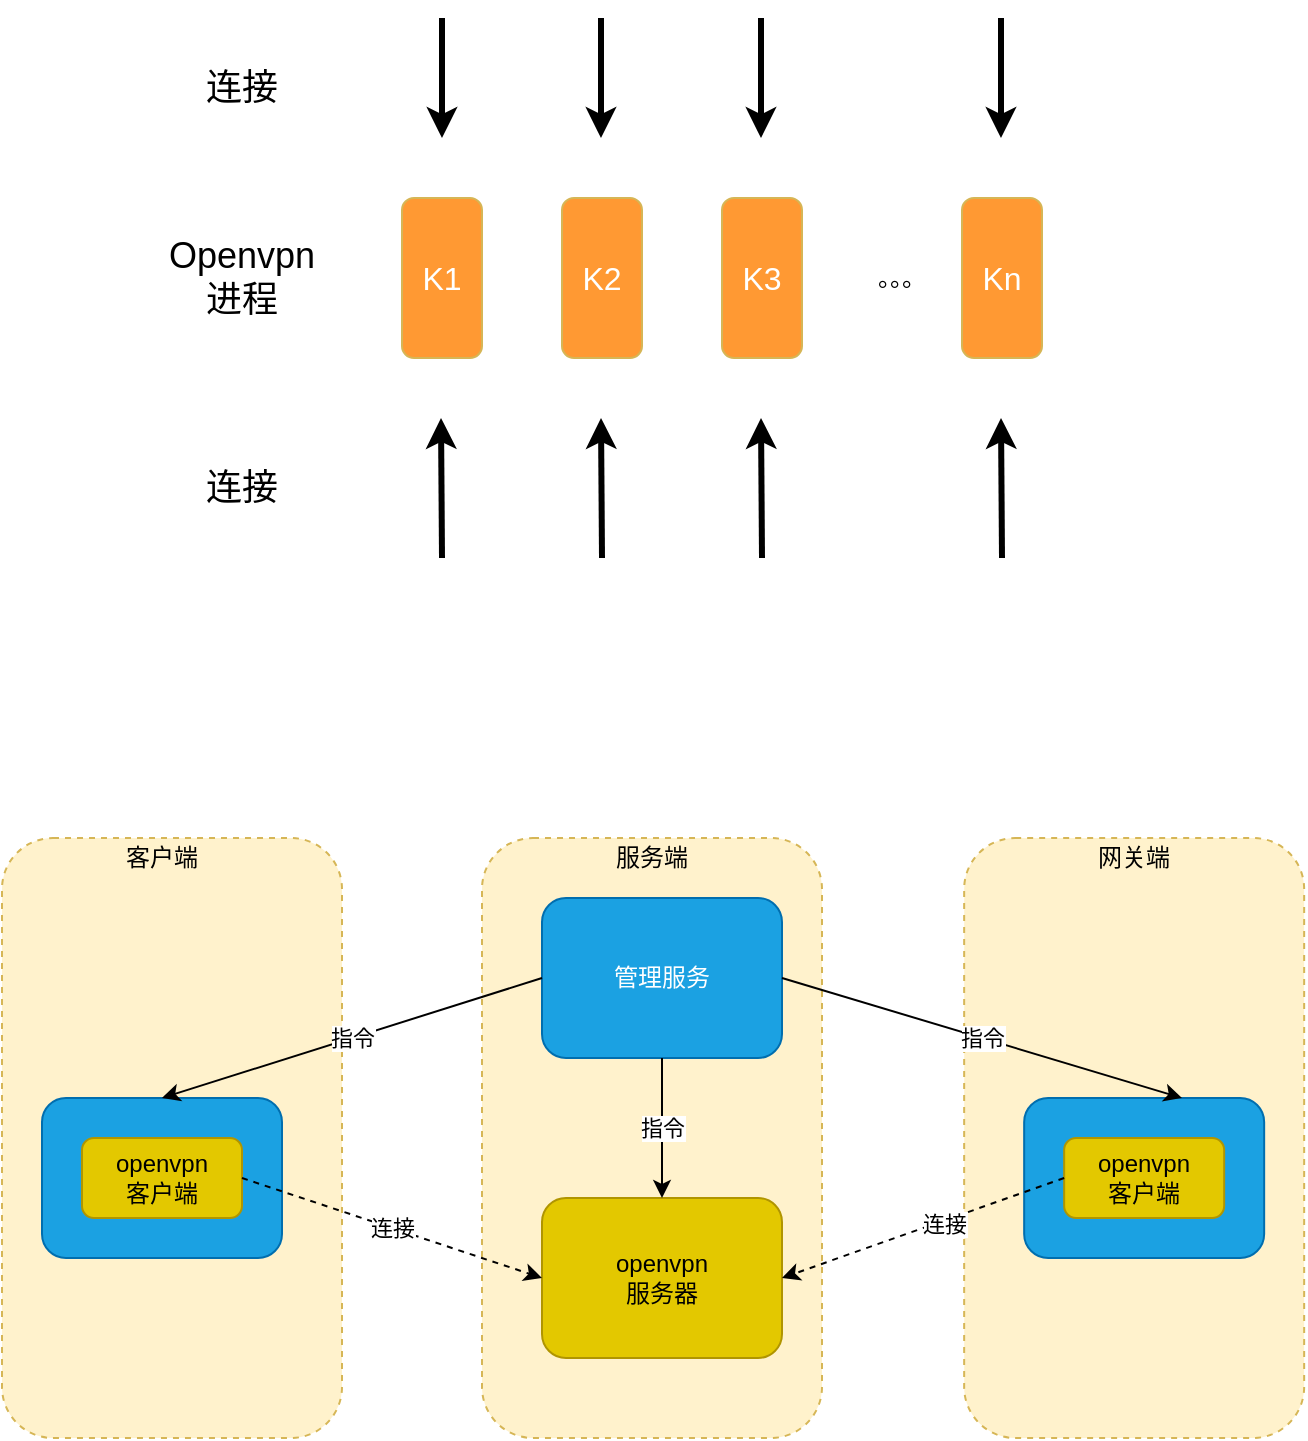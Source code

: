 <mxfile version="15.0.4" type="github">
  <diagram id="fSahD2rUQ293iNaQsKWA" name="Page-1">
    <mxGraphModel dx="1422" dy="762" grid="0" gridSize="10" guides="1" tooltips="1" connect="1" arrows="1" fold="1" page="1" pageScale="1" pageWidth="827" pageHeight="1169" math="0" shadow="0">
      <root>
        <mxCell id="0" />
        <mxCell id="1" parent="0" />
        <mxCell id="X5Kei8PSyGU6GzDg7MXw-37" value="" style="rounded=1;whiteSpace=wrap;html=1;fillColor=#fff2cc;dashed=1;strokeColor=#d6b656;" vertex="1" parent="1">
          <mxGeometry x="541.08" y="650" width="170" height="300" as="geometry" />
        </mxCell>
        <mxCell id="X5Kei8PSyGU6GzDg7MXw-36" value="" style="rounded=1;whiteSpace=wrap;html=1;fillColor=#fff2cc;dashed=1;strokeColor=#d6b656;" vertex="1" parent="1">
          <mxGeometry x="300" y="650" width="170" height="300" as="geometry" />
        </mxCell>
        <mxCell id="X5Kei8PSyGU6GzDg7MXw-35" value="" style="rounded=1;whiteSpace=wrap;html=1;fillColor=#fff2cc;dashed=1;strokeColor=#d6b656;" vertex="1" parent="1">
          <mxGeometry x="60" y="650" width="170" height="300" as="geometry" />
        </mxCell>
        <mxCell id="lbkuDqUNhTPsyOcLvbYf-4" value="&lt;font style=&quot;font-size: 16px&quot; color=&quot;#ffffff&quot;&gt;K1&lt;/font&gt;" style="rounded=1;whiteSpace=wrap;html=1;strokeColor=#d6b656;fillColor=#FF9933;" parent="1" vertex="1">
          <mxGeometry x="260" y="330" width="40" height="80" as="geometry" />
        </mxCell>
        <mxCell id="lbkuDqUNhTPsyOcLvbYf-9" value="&lt;font style=&quot;font-size: 16px&quot; color=&quot;#ffffff&quot;&gt;K2&lt;/font&gt;" style="rounded=1;whiteSpace=wrap;html=1;strokeColor=#d6b656;fillColor=#FF9933;" parent="1" vertex="1">
          <mxGeometry x="340" y="330" width="40" height="80" as="geometry" />
        </mxCell>
        <mxCell id="lbkuDqUNhTPsyOcLvbYf-10" value="&lt;font style=&quot;font-size: 16px&quot; color=&quot;#ffffff&quot;&gt;K3&lt;/font&gt;" style="rounded=1;whiteSpace=wrap;html=1;strokeColor=#d6b656;fillColor=#FF9933;" parent="1" vertex="1">
          <mxGeometry x="420" y="330" width="40" height="80" as="geometry" />
        </mxCell>
        <mxCell id="lbkuDqUNhTPsyOcLvbYf-11" value="。。。" style="text;html=1;strokeColor=none;fillColor=none;align=center;verticalAlign=middle;whiteSpace=wrap;rounded=0;" parent="1" vertex="1">
          <mxGeometry x="490" y="360" width="40" height="20" as="geometry" />
        </mxCell>
        <mxCell id="lbkuDqUNhTPsyOcLvbYf-12" value="&lt;font style=&quot;font-size: 16px&quot; color=&quot;#ffffff&quot;&gt;Kn&lt;/font&gt;" style="rounded=1;whiteSpace=wrap;html=1;strokeColor=#d6b656;fillColor=#FF9933;" parent="1" vertex="1">
          <mxGeometry x="540" y="330" width="40" height="80" as="geometry" />
        </mxCell>
        <mxCell id="lbkuDqUNhTPsyOcLvbYf-13" value="&lt;font style=&quot;font-size: 18px&quot;&gt;Openvpn&lt;br&gt;进程&lt;/font&gt;" style="text;html=1;strokeColor=none;fillColor=none;align=center;verticalAlign=middle;whiteSpace=wrap;rounded=0;" parent="1" vertex="1">
          <mxGeometry x="130" y="335" width="100" height="70" as="geometry" />
        </mxCell>
        <mxCell id="lbkuDqUNhTPsyOcLvbYf-14" value="" style="endArrow=classic;html=1;strokeWidth=3;" parent="1" edge="1">
          <mxGeometry width="50" height="50" relative="1" as="geometry">
            <mxPoint x="280" y="240" as="sourcePoint" />
            <mxPoint x="280" y="300" as="targetPoint" />
          </mxGeometry>
        </mxCell>
        <mxCell id="lbkuDqUNhTPsyOcLvbYf-21" value="&lt;span style=&quot;font-size: 18px&quot;&gt;连接&lt;/span&gt;" style="text;html=1;strokeColor=none;fillColor=none;align=center;verticalAlign=middle;whiteSpace=wrap;rounded=0;" parent="1" vertex="1">
          <mxGeometry x="130" y="240" width="100" height="70" as="geometry" />
        </mxCell>
        <mxCell id="lbkuDqUNhTPsyOcLvbYf-24" value="" style="endArrow=classic;html=1;strokeWidth=3;" parent="1" edge="1">
          <mxGeometry width="50" height="50" relative="1" as="geometry">
            <mxPoint x="439.5" y="240" as="sourcePoint" />
            <mxPoint x="439.5" y="300" as="targetPoint" />
          </mxGeometry>
        </mxCell>
        <mxCell id="lbkuDqUNhTPsyOcLvbYf-25" value="" style="endArrow=classic;html=1;strokeWidth=3;" parent="1" edge="1">
          <mxGeometry width="50" height="50" relative="1" as="geometry">
            <mxPoint x="559.5" y="240" as="sourcePoint" />
            <mxPoint x="559.5" y="300" as="targetPoint" />
          </mxGeometry>
        </mxCell>
        <mxCell id="lbkuDqUNhTPsyOcLvbYf-26" value="" style="endArrow=classic;html=1;strokeWidth=3;" parent="1" edge="1">
          <mxGeometry width="50" height="50" relative="1" as="geometry">
            <mxPoint x="359.5" y="240" as="sourcePoint" />
            <mxPoint x="359.5" y="300" as="targetPoint" />
          </mxGeometry>
        </mxCell>
        <mxCell id="lbkuDqUNhTPsyOcLvbYf-27" value="" style="endArrow=classic;html=1;strokeWidth=3;" parent="1" edge="1">
          <mxGeometry width="50" height="50" relative="1" as="geometry">
            <mxPoint x="360" y="510" as="sourcePoint" />
            <mxPoint x="359.5" y="440" as="targetPoint" />
          </mxGeometry>
        </mxCell>
        <mxCell id="lbkuDqUNhTPsyOcLvbYf-28" value="" style="endArrow=classic;html=1;strokeWidth=3;" parent="1" edge="1">
          <mxGeometry width="50" height="50" relative="1" as="geometry">
            <mxPoint x="280" y="510" as="sourcePoint" />
            <mxPoint x="279.5" y="440" as="targetPoint" />
          </mxGeometry>
        </mxCell>
        <mxCell id="lbkuDqUNhTPsyOcLvbYf-29" value="" style="endArrow=classic;html=1;strokeWidth=3;" parent="1" edge="1">
          <mxGeometry width="50" height="50" relative="1" as="geometry">
            <mxPoint x="440" y="510" as="sourcePoint" />
            <mxPoint x="439.5" y="440" as="targetPoint" />
          </mxGeometry>
        </mxCell>
        <mxCell id="lbkuDqUNhTPsyOcLvbYf-30" value="" style="endArrow=classic;html=1;strokeWidth=3;" parent="1" edge="1">
          <mxGeometry width="50" height="50" relative="1" as="geometry">
            <mxPoint x="560" y="510" as="sourcePoint" />
            <mxPoint x="559.5" y="440" as="targetPoint" />
          </mxGeometry>
        </mxCell>
        <mxCell id="lbkuDqUNhTPsyOcLvbYf-31" value="&lt;span style=&quot;font-size: 18px&quot;&gt;连接&lt;/span&gt;" style="text;html=1;strokeColor=none;fillColor=none;align=center;verticalAlign=middle;whiteSpace=wrap;rounded=0;" parent="1" vertex="1">
          <mxGeometry x="130" y="440" width="100" height="70" as="geometry" />
        </mxCell>
        <mxCell id="X5Kei8PSyGU6GzDg7MXw-6" value="" style="rounded=1;whiteSpace=wrap;html=1;fillColor=#1ba1e2;strokeColor=#006EAF;fontColor=#ffffff;" vertex="1" parent="1">
          <mxGeometry x="80" y="780" width="120" height="80" as="geometry" />
        </mxCell>
        <mxCell id="X5Kei8PSyGU6GzDg7MXw-7" value="openvpn&lt;br&gt;客户端" style="rounded=1;whiteSpace=wrap;html=1;fillColor=#e3c800;strokeColor=#B09500;fontColor=#000000;" vertex="1" parent="1">
          <mxGeometry x="100" y="800" width="80" height="40" as="geometry" />
        </mxCell>
        <mxCell id="X5Kei8PSyGU6GzDg7MXw-10" value="" style="rounded=1;whiteSpace=wrap;html=1;fillColor=#1ba1e2;strokeColor=#006EAF;fontColor=#ffffff;" vertex="1" parent="1">
          <mxGeometry x="571.08" y="780" width="120" height="80" as="geometry" />
        </mxCell>
        <mxCell id="X5Kei8PSyGU6GzDg7MXw-11" value="openvpn&lt;br&gt;客户端" style="rounded=1;whiteSpace=wrap;html=1;fillColor=#e3c800;strokeColor=#B09500;fontColor=#000000;" vertex="1" parent="1">
          <mxGeometry x="591.08" y="800" width="80" height="40" as="geometry" />
        </mxCell>
        <mxCell id="X5Kei8PSyGU6GzDg7MXw-16" value="管理服务" style="rounded=1;whiteSpace=wrap;html=1;fillColor=#1ba1e2;strokeColor=#006EAF;fontColor=#ffffff;" vertex="1" parent="1">
          <mxGeometry x="330" y="680" width="120" height="80" as="geometry" />
        </mxCell>
        <mxCell id="X5Kei8PSyGU6GzDg7MXw-17" value="openvpn&lt;br&gt;服务器" style="rounded=1;whiteSpace=wrap;html=1;fillColor=#e3c800;strokeColor=#B09500;fontColor=#000000;" vertex="1" parent="1">
          <mxGeometry x="330" y="830" width="120" height="80" as="geometry" />
        </mxCell>
        <mxCell id="X5Kei8PSyGU6GzDg7MXw-24" value="指令" style="endArrow=classic;html=1;strokeWidth=1;entryX=0.5;entryY=0;entryDx=0;entryDy=0;exitX=0;exitY=0.5;exitDx=0;exitDy=0;" edge="1" parent="1" source="X5Kei8PSyGU6GzDg7MXw-16" target="X5Kei8PSyGU6GzDg7MXw-6">
          <mxGeometry width="50" height="50" relative="1" as="geometry">
            <mxPoint x="230" y="720" as="sourcePoint" />
            <mxPoint x="280" y="670" as="targetPoint" />
          </mxGeometry>
        </mxCell>
        <mxCell id="X5Kei8PSyGU6GzDg7MXw-26" value="指令" style="endArrow=classic;html=1;strokeWidth=1;exitX=1;exitY=0.5;exitDx=0;exitDy=0;" edge="1" parent="1" source="X5Kei8PSyGU6GzDg7MXw-16">
          <mxGeometry width="50" height="50" relative="1" as="geometry">
            <mxPoint x="490" y="760" as="sourcePoint" />
            <mxPoint x="650" y="780" as="targetPoint" />
          </mxGeometry>
        </mxCell>
        <mxCell id="X5Kei8PSyGU6GzDg7MXw-27" value="指令" style="endArrow=classic;html=1;strokeWidth=1;exitX=0.5;exitY=1;exitDx=0;exitDy=0;" edge="1" parent="1" source="X5Kei8PSyGU6GzDg7MXw-16">
          <mxGeometry width="50" height="50" relative="1" as="geometry">
            <mxPoint x="240" y="1010" as="sourcePoint" />
            <mxPoint x="390" y="830" as="targetPoint" />
          </mxGeometry>
        </mxCell>
        <mxCell id="X5Kei8PSyGU6GzDg7MXw-38" value="连接" style="endArrow=classic;html=1;strokeWidth=1;entryX=0;entryY=0.5;entryDx=0;entryDy=0;exitX=1;exitY=0.5;exitDx=0;exitDy=0;dashed=1;" edge="1" parent="1" source="X5Kei8PSyGU6GzDg7MXw-7" target="X5Kei8PSyGU6GzDg7MXw-17">
          <mxGeometry width="50" height="50" relative="1" as="geometry">
            <mxPoint x="170" y="1070" as="sourcePoint" />
            <mxPoint x="220" y="1020" as="targetPoint" />
          </mxGeometry>
        </mxCell>
        <mxCell id="X5Kei8PSyGU6GzDg7MXw-39" value="" style="endArrow=classic;html=1;strokeWidth=1;entryX=1;entryY=0.5;entryDx=0;entryDy=0;exitX=0;exitY=0.5;exitDx=0;exitDy=0;dashed=1;" edge="1" parent="1" source="X5Kei8PSyGU6GzDg7MXw-11" target="X5Kei8PSyGU6GzDg7MXw-17">
          <mxGeometry width="50" height="50" relative="1" as="geometry">
            <mxPoint x="490" y="1050" as="sourcePoint" />
            <mxPoint x="540" y="1000" as="targetPoint" />
          </mxGeometry>
        </mxCell>
        <mxCell id="X5Kei8PSyGU6GzDg7MXw-40" value="连接" style="edgeLabel;html=1;align=center;verticalAlign=middle;resizable=0;points=[];" vertex="1" connectable="0" parent="X5Kei8PSyGU6GzDg7MXw-39">
          <mxGeometry x="-0.144" y="1" relative="1" as="geometry">
            <mxPoint as="offset" />
          </mxGeometry>
        </mxCell>
        <mxCell id="X5Kei8PSyGU6GzDg7MXw-41" value="客户端" style="text;html=1;strokeColor=none;fillColor=none;align=center;verticalAlign=middle;whiteSpace=wrap;rounded=0;dashed=1;" vertex="1" parent="1">
          <mxGeometry x="120" y="650" width="40" height="20" as="geometry" />
        </mxCell>
        <mxCell id="X5Kei8PSyGU6GzDg7MXw-42" value="服务端" style="text;html=1;strokeColor=none;fillColor=none;align=center;verticalAlign=middle;whiteSpace=wrap;rounded=0;dashed=1;" vertex="1" parent="1">
          <mxGeometry x="365" y="650" width="40" height="20" as="geometry" />
        </mxCell>
        <mxCell id="X5Kei8PSyGU6GzDg7MXw-43" value="网关端" style="text;html=1;strokeColor=none;fillColor=none;align=center;verticalAlign=middle;whiteSpace=wrap;rounded=0;dashed=1;" vertex="1" parent="1">
          <mxGeometry x="606.08" y="650" width="40" height="20" as="geometry" />
        </mxCell>
      </root>
    </mxGraphModel>
  </diagram>
</mxfile>
